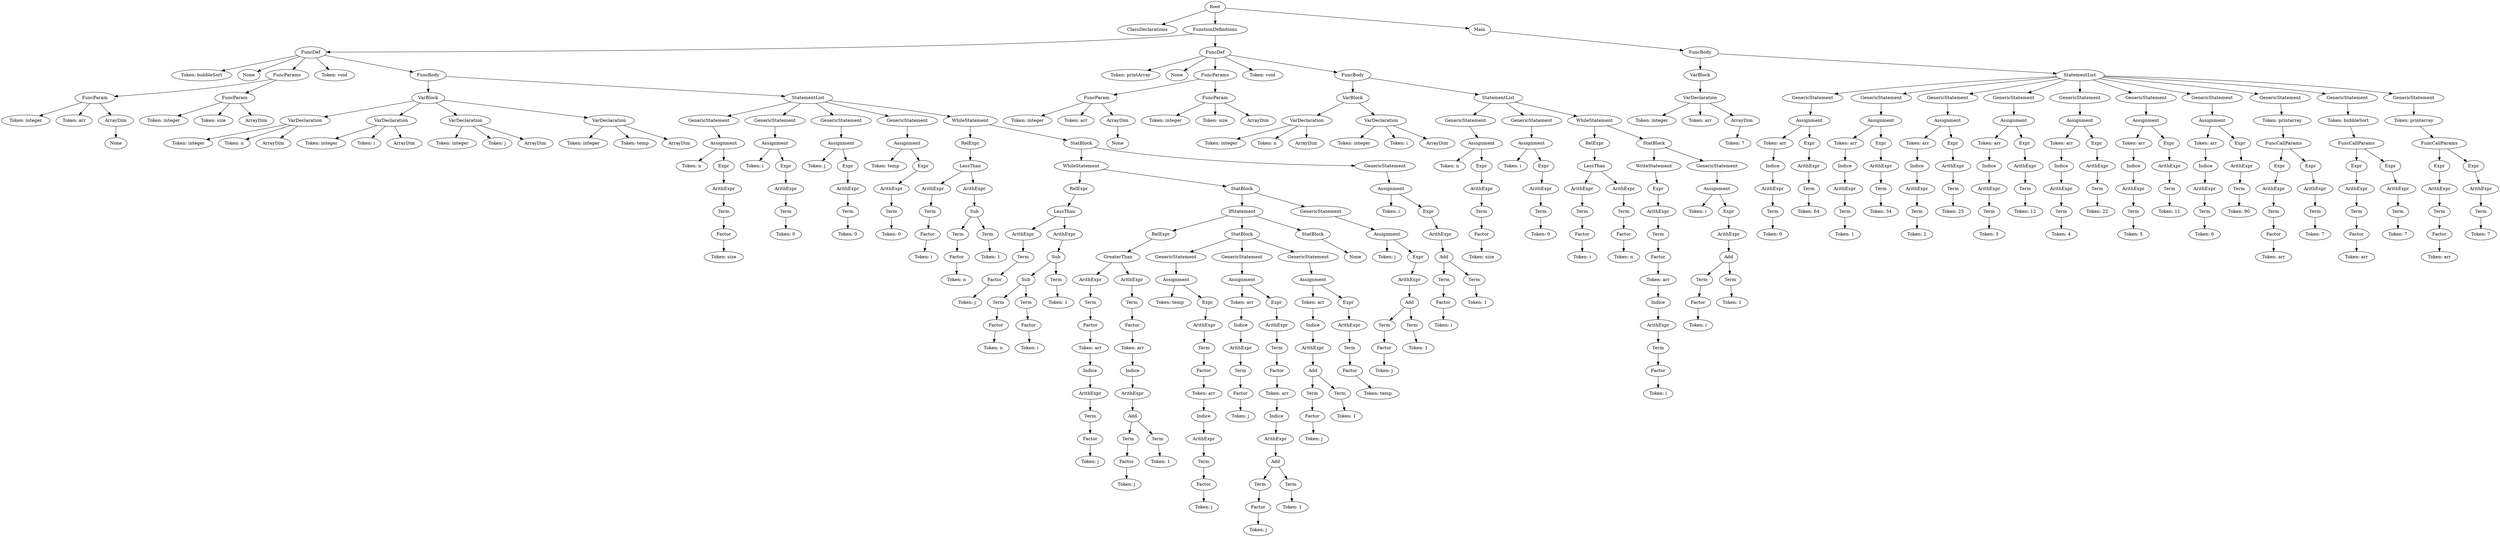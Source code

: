 digraph AST {
"Root_0" [label="Root"];"Root_0" -> "ClassDeclarations_0";
"Root_0" -> "FunctionDefinitions_0";
"Root_0" -> "Main_0";
"ClassDeclarations_0" [label="ClassDeclarations"];"FunctionDefinitions_0" [label="FunctionDefinitions"];"FunctionDefinitions_0" -> "FuncDef_0";
"FunctionDefinitions_0" -> "FuncDef_1";
"Main_0" [label="Main"];"Main_0" -> "FuncBody_0";
"FuncDef_0" [label="FuncDef"];"FuncDef_0" -> "Token: bubbleSort_0";
"FuncDef_0" -> "None_0";
"FuncDef_0" -> "FuncParams_0";
"FuncDef_0" -> "Token: void_0";
"FuncDef_0" -> "FuncBody_1";
"FuncDef_1" [label="FuncDef"];"FuncDef_1" -> "Token: printArray_0";
"FuncDef_1" -> "None_1";
"FuncDef_1" -> "FuncParams_1";
"FuncDef_1" -> "Token: void_1";
"FuncDef_1" -> "FuncBody_2";
"FuncBody_0" [label="FuncBody"];"FuncBody_0" -> "VarBlock_0";
"FuncBody_0" -> "StatementList_0";
"Token: bubbleSort_0" [label="Token: bubbleSort"];"None_0" [label="None"];"FuncParams_0" [label="FuncParams"];"FuncParams_0" -> "FuncParam_0";
"FuncParams_0" -> "FuncParam_1";
"Token: void_0" [label="Token: void"];"FuncBody_1" [label="FuncBody"];"FuncBody_1" -> "VarBlock_1";
"FuncBody_1" -> "StatementList_1";
"Token: printArray_0" [label="Token: printArray"];"None_1" [label="None"];"FuncParams_1" [label="FuncParams"];"FuncParams_1" -> "FuncParam_2";
"FuncParams_1" -> "FuncParam_3";
"Token: void_1" [label="Token: void"];"FuncBody_2" [label="FuncBody"];"FuncBody_2" -> "VarBlock_2";
"FuncBody_2" -> "StatementList_2";
"VarBlock_0" [label="VarBlock"];"VarBlock_0" -> "VarDeclaration_0";
"StatementList_0" [label="StatementList"];"StatementList_0" -> "GenericStatement_0";
"StatementList_0" -> "GenericStatement_1";
"StatementList_0" -> "GenericStatement_2";
"StatementList_0" -> "GenericStatement_3";
"StatementList_0" -> "GenericStatement_4";
"StatementList_0" -> "GenericStatement_5";
"StatementList_0" -> "GenericStatement_6";
"StatementList_0" -> "GenericStatement_7";
"StatementList_0" -> "GenericStatement_8";
"StatementList_0" -> "GenericStatement_9";
"FuncParam_0" [label="FuncParam"];"FuncParam_0" -> "Token: integer_0";
"FuncParam_0" -> "Token: arr_0";
"FuncParam_0" -> "ArrayDim_0";
"FuncParam_1" [label="FuncParam"];"FuncParam_1" -> "Token: integer_1";
"FuncParam_1" -> "Token: size_0";
"FuncParam_1" -> "ArrayDim_1";
"VarBlock_1" [label="VarBlock"];"VarBlock_1" -> "VarDeclaration_1";
"VarBlock_1" -> "VarDeclaration_2";
"VarBlock_1" -> "VarDeclaration_3";
"VarBlock_1" -> "VarDeclaration_4";
"StatementList_1" [label="StatementList"];"StatementList_1" -> "GenericStatement_10";
"StatementList_1" -> "GenericStatement_11";
"StatementList_1" -> "GenericStatement_12";
"StatementList_1" -> "GenericStatement_13";
"StatementList_1" -> "WhileStatement_0";
"FuncParam_2" [label="FuncParam"];"FuncParam_2" -> "Token: integer_2";
"FuncParam_2" -> "Token: arr_1";
"FuncParam_2" -> "ArrayDim_2";
"FuncParam_3" [label="FuncParam"];"FuncParam_3" -> "Token: integer_3";
"FuncParam_3" -> "Token: size_1";
"FuncParam_3" -> "ArrayDim_3";
"VarBlock_2" [label="VarBlock"];"VarBlock_2" -> "VarDeclaration_5";
"VarBlock_2" -> "VarDeclaration_6";
"StatementList_2" [label="StatementList"];"StatementList_2" -> "GenericStatement_14";
"StatementList_2" -> "GenericStatement_15";
"StatementList_2" -> "WhileStatement_1";
"VarDeclaration_0" [label="VarDeclaration"];"VarDeclaration_0" -> "Token: integer_4";
"VarDeclaration_0" -> "Token: arr_2";
"VarDeclaration_0" -> "ArrayDim_4";
"GenericStatement_0" [label="GenericStatement"];"GenericStatement_0" -> "Assignment_0";
"GenericStatement_1" [label="GenericStatement"];"GenericStatement_1" -> "Assignment_1";
"GenericStatement_2" [label="GenericStatement"];"GenericStatement_2" -> "Assignment_2";
"GenericStatement_3" [label="GenericStatement"];"GenericStatement_3" -> "Assignment_3";
"GenericStatement_4" [label="GenericStatement"];"GenericStatement_4" -> "Assignment_4";
"GenericStatement_5" [label="GenericStatement"];"GenericStatement_5" -> "Assignment_5";
"GenericStatement_6" [label="GenericStatement"];"GenericStatement_6" -> "Assignment_6";
"GenericStatement_7" [label="GenericStatement"];"GenericStatement_7" -> "Token: printarray_0";
"GenericStatement_8" [label="GenericStatement"];"GenericStatement_8" -> "Token: bubbleSort_1";
"GenericStatement_9" [label="GenericStatement"];"GenericStatement_9" -> "Token: printarray_1";
"Token: integer_0" [label="Token: integer"];"Token: arr_0" [label="Token: arr"];"ArrayDim_0" [label="ArrayDim"];"ArrayDim_0" -> "None_2";
"Token: integer_1" [label="Token: integer"];"Token: size_0" [label="Token: size"];"ArrayDim_1" [label="ArrayDim"];"VarDeclaration_1" [label="VarDeclaration"];"VarDeclaration_1" -> "Token: integer_5";
"VarDeclaration_1" -> "Token: n_0";
"VarDeclaration_1" -> "ArrayDim_5";
"VarDeclaration_2" [label="VarDeclaration"];"VarDeclaration_2" -> "Token: integer_6";
"VarDeclaration_2" -> "Token: i_0";
"VarDeclaration_2" -> "ArrayDim_6";
"VarDeclaration_3" [label="VarDeclaration"];"VarDeclaration_3" -> "Token: integer_7";
"VarDeclaration_3" -> "Token: j_0";
"VarDeclaration_3" -> "ArrayDim_7";
"VarDeclaration_4" [label="VarDeclaration"];"VarDeclaration_4" -> "Token: integer_8";
"VarDeclaration_4" -> "Token: temp_0";
"VarDeclaration_4" -> "ArrayDim_8";
"GenericStatement_10" [label="GenericStatement"];"GenericStatement_10" -> "Assignment_7";
"GenericStatement_11" [label="GenericStatement"];"GenericStatement_11" -> "Assignment_8";
"GenericStatement_12" [label="GenericStatement"];"GenericStatement_12" -> "Assignment_9";
"GenericStatement_13" [label="GenericStatement"];"GenericStatement_13" -> "Assignment_10";
"WhileStatement_0" [label="WhileStatement"];"WhileStatement_0" -> "RelExpr_0";
"WhileStatement_0" -> "StatBlock_0";
"Token: integer_2" [label="Token: integer"];"Token: arr_1" [label="Token: arr"];"ArrayDim_2" [label="ArrayDim"];"ArrayDim_2" -> "None_3";
"Token: integer_3" [label="Token: integer"];"Token: size_1" [label="Token: size"];"ArrayDim_3" [label="ArrayDim"];"VarDeclaration_5" [label="VarDeclaration"];"VarDeclaration_5" -> "Token: integer_9";
"VarDeclaration_5" -> "Token: n_1";
"VarDeclaration_5" -> "ArrayDim_9";
"VarDeclaration_6" [label="VarDeclaration"];"VarDeclaration_6" -> "Token: integer_10";
"VarDeclaration_6" -> "Token: i_1";
"VarDeclaration_6" -> "ArrayDim_10";
"GenericStatement_14" [label="GenericStatement"];"GenericStatement_14" -> "Assignment_11";
"GenericStatement_15" [label="GenericStatement"];"GenericStatement_15" -> "Assignment_12";
"WhileStatement_1" [label="WhileStatement"];"WhileStatement_1" -> "RelExpr_1";
"WhileStatement_1" -> "StatBlock_1";
"Token: integer_4" [label="Token: integer"];"Token: arr_2" [label="Token: arr"];"ArrayDim_4" [label="ArrayDim"];"ArrayDim_4" -> "Token: 7_0";
"Assignment_0" [label="Assignment"];"Assignment_0" -> "Token: arr_3";
"Assignment_0" -> "Expr_0";
"Assignment_1" [label="Assignment"];"Assignment_1" -> "Token: arr_4";
"Assignment_1" -> "Expr_1";
"Assignment_2" [label="Assignment"];"Assignment_2" -> "Token: arr_5";
"Assignment_2" -> "Expr_2";
"Assignment_3" [label="Assignment"];"Assignment_3" -> "Token: arr_6";
"Assignment_3" -> "Expr_3";
"Assignment_4" [label="Assignment"];"Assignment_4" -> "Token: arr_7";
"Assignment_4" -> "Expr_4";
"Assignment_5" [label="Assignment"];"Assignment_5" -> "Token: arr_8";
"Assignment_5" -> "Expr_5";
"Assignment_6" [label="Assignment"];"Assignment_6" -> "Token: arr_9";
"Assignment_6" -> "Expr_6";
"Token: printarray_0" [label="Token: printarray"];"Token: printarray_0" -> "FuncCallParams_0";
"Token: bubbleSort_1" [label="Token: bubbleSort"];"Token: bubbleSort_1" -> "FuncCallParams_1";
"Token: printarray_1" [label="Token: printarray"];"Token: printarray_1" -> "FuncCallParams_2";
"None_2" [label="None"];"Token: integer_5" [label="Token: integer"];"Token: n_0" [label="Token: n"];"ArrayDim_5" [label="ArrayDim"];"Token: integer_6" [label="Token: integer"];"Token: i_0" [label="Token: i"];"ArrayDim_6" [label="ArrayDim"];"Token: integer_7" [label="Token: integer"];"Token: j_0" [label="Token: j"];"ArrayDim_7" [label="ArrayDim"];"Token: integer_8" [label="Token: integer"];"Token: temp_0" [label="Token: temp"];"ArrayDim_8" [label="ArrayDim"];"Assignment_7" [label="Assignment"];"Assignment_7" -> "Token: n_2";
"Assignment_7" -> "Expr_7";
"Assignment_8" [label="Assignment"];"Assignment_8" -> "Token: i_2";
"Assignment_8" -> "Expr_8";
"Assignment_9" [label="Assignment"];"Assignment_9" -> "Token: j_1";
"Assignment_9" -> "Expr_9";
"Assignment_10" [label="Assignment"];"Assignment_10" -> "Token: temp_1";
"Assignment_10" -> "Expr_10";
"RelExpr_0" [label="RelExpr"];"RelExpr_0" -> "LessThan_0";
"StatBlock_0" [label="StatBlock"];"StatBlock_0" -> "WhileStatement_2";
"StatBlock_0" -> "GenericStatement_16";
"None_3" [label="None"];"Token: integer_9" [label="Token: integer"];"Token: n_1" [label="Token: n"];"ArrayDim_9" [label="ArrayDim"];"Token: integer_10" [label="Token: integer"];"Token: i_1" [label="Token: i"];"ArrayDim_10" [label="ArrayDim"];"Assignment_11" [label="Assignment"];"Assignment_11" -> "Token: n_3";
"Assignment_11" -> "Expr_11";
"Assignment_12" [label="Assignment"];"Assignment_12" -> "Token: i_3";
"Assignment_12" -> "Expr_12";
"RelExpr_1" [label="RelExpr"];"RelExpr_1" -> "LessThan_1";
"StatBlock_1" [label="StatBlock"];"StatBlock_1" -> "WriteStatement_0";
"StatBlock_1" -> "GenericStatement_17";
"Token: 7_0" [label="Token: 7"];"Token: arr_3" [label="Token: arr"];"Token: arr_3" -> "Indice_0";
"Expr_0" [label="Expr"];"Expr_0" -> "ArithExpr_0";
"Token: arr_4" [label="Token: arr"];"Token: arr_4" -> "Indice_1";
"Expr_1" [label="Expr"];"Expr_1" -> "ArithExpr_1";
"Token: arr_5" [label="Token: arr"];"Token: arr_5" -> "Indice_2";
"Expr_2" [label="Expr"];"Expr_2" -> "ArithExpr_2";
"Token: arr_6" [label="Token: arr"];"Token: arr_6" -> "Indice_3";
"Expr_3" [label="Expr"];"Expr_3" -> "ArithExpr_3";
"Token: arr_7" [label="Token: arr"];"Token: arr_7" -> "Indice_4";
"Expr_4" [label="Expr"];"Expr_4" -> "ArithExpr_4";
"Token: arr_8" [label="Token: arr"];"Token: arr_8" -> "Indice_5";
"Expr_5" [label="Expr"];"Expr_5" -> "ArithExpr_5";
"Token: arr_9" [label="Token: arr"];"Token: arr_9" -> "Indice_6";
"Expr_6" [label="Expr"];"Expr_6" -> "ArithExpr_6";
"FuncCallParams_0" [label="FuncCallParams"];"FuncCallParams_0" -> "Expr_13";
"FuncCallParams_0" -> "Expr_14";
"FuncCallParams_1" [label="FuncCallParams"];"FuncCallParams_1" -> "Expr_15";
"FuncCallParams_1" -> "Expr_16";
"FuncCallParams_2" [label="FuncCallParams"];"FuncCallParams_2" -> "Expr_17";
"FuncCallParams_2" -> "Expr_18";
"Token: n_2" [label="Token: n"];"Expr_7" [label="Expr"];"Expr_7" -> "ArithExpr_7";
"Token: i_2" [label="Token: i"];"Expr_8" [label="Expr"];"Expr_8" -> "ArithExpr_8";
"Token: j_1" [label="Token: j"];"Expr_9" [label="Expr"];"Expr_9" -> "ArithExpr_9";
"Token: temp_1" [label="Token: temp"];"Expr_10" [label="Expr"];"Expr_10" -> "ArithExpr_10";
"LessThan_0" [label="LessThan"];"LessThan_0" -> "ArithExpr_11";
"LessThan_0" -> "ArithExpr_12";
"WhileStatement_2" [label="WhileStatement"];"WhileStatement_2" -> "RelExpr_2";
"WhileStatement_2" -> "StatBlock_2";
"GenericStatement_16" [label="GenericStatement"];"GenericStatement_16" -> "Assignment_13";
"Token: n_3" [label="Token: n"];"Expr_11" [label="Expr"];"Expr_11" -> "ArithExpr_13";
"Token: i_3" [label="Token: i"];"Expr_12" [label="Expr"];"Expr_12" -> "ArithExpr_14";
"LessThan_1" [label="LessThan"];"LessThan_1" -> "ArithExpr_15";
"LessThan_1" -> "ArithExpr_16";
"WriteStatement_0" [label="WriteStatement"];"WriteStatement_0" -> "Expr_19";
"GenericStatement_17" [label="GenericStatement"];"GenericStatement_17" -> "Assignment_14";
"Indice_0" [label="Indice"];"Indice_0" -> "ArithExpr_17";
"ArithExpr_0" [label="ArithExpr"];"ArithExpr_0" -> "Term_0";
"Indice_1" [label="Indice"];"Indice_1" -> "ArithExpr_18";
"ArithExpr_1" [label="ArithExpr"];"ArithExpr_1" -> "Term_1";
"Indice_2" [label="Indice"];"Indice_2" -> "ArithExpr_19";
"ArithExpr_2" [label="ArithExpr"];"ArithExpr_2" -> "Term_2";
"Indice_3" [label="Indice"];"Indice_3" -> "ArithExpr_20";
"ArithExpr_3" [label="ArithExpr"];"ArithExpr_3" -> "Term_3";
"Indice_4" [label="Indice"];"Indice_4" -> "ArithExpr_21";
"ArithExpr_4" [label="ArithExpr"];"ArithExpr_4" -> "Term_4";
"Indice_5" [label="Indice"];"Indice_5" -> "ArithExpr_22";
"ArithExpr_5" [label="ArithExpr"];"ArithExpr_5" -> "Term_5";
"Indice_6" [label="Indice"];"Indice_6" -> "ArithExpr_23";
"ArithExpr_6" [label="ArithExpr"];"ArithExpr_6" -> "Term_6";
"Expr_13" [label="Expr"];"Expr_13" -> "ArithExpr_24";
"Expr_14" [label="Expr"];"Expr_14" -> "ArithExpr_25";
"Expr_15" [label="Expr"];"Expr_15" -> "ArithExpr_26";
"Expr_16" [label="Expr"];"Expr_16" -> "ArithExpr_27";
"Expr_17" [label="Expr"];"Expr_17" -> "ArithExpr_28";
"Expr_18" [label="Expr"];"Expr_18" -> "ArithExpr_29";
"ArithExpr_7" [label="ArithExpr"];"ArithExpr_7" -> "Term_7";
"ArithExpr_8" [label="ArithExpr"];"ArithExpr_8" -> "Term_8";
"ArithExpr_9" [label="ArithExpr"];"ArithExpr_9" -> "Term_9";
"ArithExpr_10" [label="ArithExpr"];"ArithExpr_10" -> "Term_10";
"ArithExpr_11" [label="ArithExpr"];"ArithExpr_11" -> "Term_11";
"ArithExpr_12" [label="ArithExpr"];"ArithExpr_12" -> "Sub_0";
"RelExpr_2" [label="RelExpr"];"RelExpr_2" -> "LessThan_2";
"StatBlock_2" [label="StatBlock"];"StatBlock_2" -> "IfStatement_0";
"StatBlock_2" -> "GenericStatement_18";
"Assignment_13" [label="Assignment"];"Assignment_13" -> "Token: i_4";
"Assignment_13" -> "Expr_20";
"ArithExpr_13" [label="ArithExpr"];"ArithExpr_13" -> "Term_12";
"ArithExpr_14" [label="ArithExpr"];"ArithExpr_14" -> "Term_13";
"ArithExpr_15" [label="ArithExpr"];"ArithExpr_15" -> "Term_14";
"ArithExpr_16" [label="ArithExpr"];"ArithExpr_16" -> "Term_15";
"Expr_19" [label="Expr"];"Expr_19" -> "ArithExpr_30";
"Assignment_14" [label="Assignment"];"Assignment_14" -> "Token: i_5";
"Assignment_14" -> "Expr_21";
"ArithExpr_17" [label="ArithExpr"];"ArithExpr_17" -> "Term_16";
"Term_0" [label="Term"];"Term_0" -> "Token: 64_0";
"ArithExpr_18" [label="ArithExpr"];"ArithExpr_18" -> "Term_17";
"Term_1" [label="Term"];"Term_1" -> "Token: 34_0";
"ArithExpr_19" [label="ArithExpr"];"ArithExpr_19" -> "Term_18";
"Term_2" [label="Term"];"Term_2" -> "Token: 25_0";
"ArithExpr_20" [label="ArithExpr"];"ArithExpr_20" -> "Term_19";
"Term_3" [label="Term"];"Term_3" -> "Token: 12_0";
"ArithExpr_21" [label="ArithExpr"];"ArithExpr_21" -> "Term_20";
"Term_4" [label="Term"];"Term_4" -> "Token: 22_0";
"ArithExpr_22" [label="ArithExpr"];"ArithExpr_22" -> "Term_21";
"Term_5" [label="Term"];"Term_5" -> "Token: 11_0";
"ArithExpr_23" [label="ArithExpr"];"ArithExpr_23" -> "Term_22";
"Term_6" [label="Term"];"Term_6" -> "Token: 90_0";
"ArithExpr_24" [label="ArithExpr"];"ArithExpr_24" -> "Term_23";
"ArithExpr_25" [label="ArithExpr"];"ArithExpr_25" -> "Term_24";
"ArithExpr_26" [label="ArithExpr"];"ArithExpr_26" -> "Term_25";
"ArithExpr_27" [label="ArithExpr"];"ArithExpr_27" -> "Term_26";
"ArithExpr_28" [label="ArithExpr"];"ArithExpr_28" -> "Term_27";
"ArithExpr_29" [label="ArithExpr"];"ArithExpr_29" -> "Term_28";
"Term_7" [label="Term"];"Term_7" -> "Factor_0";
"Term_8" [label="Term"];"Term_8" -> "Token: 0_0";
"Term_9" [label="Term"];"Term_9" -> "Token: 0_1";
"Term_10" [label="Term"];"Term_10" -> "Token: 0_2";
"Term_11" [label="Term"];"Term_11" -> "Factor_1";
"Sub_0" [label="Sub"];"Sub_0" -> "Term_29";
"Sub_0" -> "Term_30";
"LessThan_2" [label="LessThan"];"LessThan_2" -> "ArithExpr_31";
"LessThan_2" -> "ArithExpr_32";
"IfStatement_0" [label="IfStatement"];"IfStatement_0" -> "RelExpr_3";
"IfStatement_0" -> "StatBlock_3";
"IfStatement_0" -> "StatBlock_4";
"GenericStatement_18" [label="GenericStatement"];"GenericStatement_18" -> "Assignment_15";
"Token: i_4" [label="Token: i"];"Expr_20" [label="Expr"];"Expr_20" -> "ArithExpr_33";
"Term_12" [label="Term"];"Term_12" -> "Factor_2";
"Term_13" [label="Term"];"Term_13" -> "Token: 0_3";
"Term_14" [label="Term"];"Term_14" -> "Factor_3";
"Term_15" [label="Term"];"Term_15" -> "Factor_4";
"ArithExpr_30" [label="ArithExpr"];"ArithExpr_30" -> "Term_31";
"Token: i_5" [label="Token: i"];"Expr_21" [label="Expr"];"Expr_21" -> "ArithExpr_34";
"Term_16" [label="Term"];"Term_16" -> "Token: 0_4";
"Token: 64_0" [label="Token: 64"];"Term_17" [label="Term"];"Term_17" -> "Token: 1_0";
"Token: 34_0" [label="Token: 34"];"Term_18" [label="Term"];"Term_18" -> "Token: 2_0";
"Token: 25_0" [label="Token: 25"];"Term_19" [label="Term"];"Term_19" -> "Token: 3_0";
"Token: 12_0" [label="Token: 12"];"Term_20" [label="Term"];"Term_20" -> "Token: 4_0";
"Token: 22_0" [label="Token: 22"];"Term_21" [label="Term"];"Term_21" -> "Token: 5_0";
"Token: 11_0" [label="Token: 11"];"Term_22" [label="Term"];"Term_22" -> "Token: 6_0";
"Token: 90_0" [label="Token: 90"];"Term_23" [label="Term"];"Term_23" -> "Factor_5";
"Term_24" [label="Term"];"Term_24" -> "Token: 7_1";
"Term_25" [label="Term"];"Term_25" -> "Factor_6";
"Term_26" [label="Term"];"Term_26" -> "Token: 7_2";
"Term_27" [label="Term"];"Term_27" -> "Factor_7";
"Term_28" [label="Term"];"Term_28" -> "Token: 7_3";
"Factor_0" [label="Factor"];"Factor_0" -> "Token: size_2";
"Token: 0_0" [label="Token: 0"];"Token: 0_1" [label="Token: 0"];"Token: 0_2" [label="Token: 0"];"Factor_1" [label="Factor"];"Factor_1" -> "Token: i_6";
"Term_29" [label="Term"];"Term_29" -> "Factor_8";
"Term_30" [label="Term"];"Term_30" -> "Token: 1_1";
"ArithExpr_31" [label="ArithExpr"];"ArithExpr_31" -> "Term_32";
"ArithExpr_32" [label="ArithExpr"];"ArithExpr_32" -> "Sub_1";
"RelExpr_3" [label="RelExpr"];"RelExpr_3" -> "GreaterThan_0";
"StatBlock_3" [label="StatBlock"];"StatBlock_3" -> "GenericStatement_19";
"StatBlock_3" -> "GenericStatement_20";
"StatBlock_3" -> "GenericStatement_21";
"StatBlock_4" [label="StatBlock"];"StatBlock_4" -> "None_4";
"Assignment_15" [label="Assignment"];"Assignment_15" -> "Token: j_2";
"Assignment_15" -> "Expr_22";
"ArithExpr_33" [label="ArithExpr"];"ArithExpr_33" -> "Add_0";
"Factor_2" [label="Factor"];"Factor_2" -> "Token: size_3";
"Token: 0_3" [label="Token: 0"];"Factor_3" [label="Factor"];"Factor_3" -> "Token: i_7";
"Factor_4" [label="Factor"];"Factor_4" -> "Token: n_4";
"Term_31" [label="Term"];"Term_31" -> "Factor_9";
"ArithExpr_34" [label="ArithExpr"];"ArithExpr_34" -> "Add_1";
"Token: 0_4" [label="Token: 0"];"Token: 1_0" [label="Token: 1"];"Token: 2_0" [label="Token: 2"];"Token: 3_0" [label="Token: 3"];"Token: 4_0" [label="Token: 4"];"Token: 5_0" [label="Token: 5"];"Token: 6_0" [label="Token: 6"];"Factor_5" [label="Factor"];"Factor_5" -> "Token: arr_10";
"Token: 7_1" [label="Token: 7"];"Factor_6" [label="Factor"];"Factor_6" -> "Token: arr_11";
"Token: 7_2" [label="Token: 7"];"Factor_7" [label="Factor"];"Factor_7" -> "Token: arr_12";
"Token: 7_3" [label="Token: 7"];"Token: size_2" [label="Token: size"];"Token: i_6" [label="Token: i"];"Factor_8" [label="Factor"];"Factor_8" -> "Token: n_5";
"Token: 1_1" [label="Token: 1"];"Term_32" [label="Term"];"Term_32" -> "Factor_10";
"Sub_1" [label="Sub"];"Sub_1" -> "Sub_2";
"Sub_1" -> "Term_33";
"GreaterThan_0" [label="GreaterThan"];"GreaterThan_0" -> "ArithExpr_35";
"GreaterThan_0" -> "ArithExpr_36";
"GenericStatement_19" [label="GenericStatement"];"GenericStatement_19" -> "Assignment_16";
"GenericStatement_20" [label="GenericStatement"];"GenericStatement_20" -> "Assignment_17";
"GenericStatement_21" [label="GenericStatement"];"GenericStatement_21" -> "Assignment_18";
"None_4" [label="None"];"Token: j_2" [label="Token: j"];"Expr_22" [label="Expr"];"Expr_22" -> "ArithExpr_37";
"Add_0" [label="Add"];"Add_0" -> "Term_34";
"Add_0" -> "Term_35";
"Token: size_3" [label="Token: size"];"Token: i_7" [label="Token: i"];"Token: n_4" [label="Token: n"];"Factor_9" [label="Factor"];"Factor_9" -> "Token: arr_13";
"Add_1" [label="Add"];"Add_1" -> "Term_36";
"Add_1" -> "Term_37";
"Token: arr_10" [label="Token: arr"];"Token: arr_11" [label="Token: arr"];"Token: arr_12" [label="Token: arr"];"Token: n_5" [label="Token: n"];"Factor_10" [label="Factor"];"Factor_10" -> "Token: j_3";
"Sub_2" [label="Sub"];"Sub_2" -> "Term_38";
"Sub_2" -> "Term_39";
"Term_33" [label="Term"];"Term_33" -> "Token: 1_2";
"ArithExpr_35" [label="ArithExpr"];"ArithExpr_35" -> "Term_40";
"ArithExpr_36" [label="ArithExpr"];"ArithExpr_36" -> "Term_41";
"Assignment_16" [label="Assignment"];"Assignment_16" -> "Token: temp_2";
"Assignment_16" -> "Expr_23";
"Assignment_17" [label="Assignment"];"Assignment_17" -> "Token: arr_14";
"Assignment_17" -> "Expr_24";
"Assignment_18" [label="Assignment"];"Assignment_18" -> "Token: arr_15";
"Assignment_18" -> "Expr_25";
"ArithExpr_37" [label="ArithExpr"];"ArithExpr_37" -> "Add_2";
"Term_34" [label="Term"];"Term_34" -> "Factor_11";
"Term_35" [label="Term"];"Term_35" -> "Token: 1_3";
"Token: arr_13" [label="Token: arr"];"Token: arr_13" -> "Indice_7";
"Term_36" [label="Term"];"Term_36" -> "Factor_12";
"Term_37" [label="Term"];"Term_37" -> "Token: 1_4";
"Token: j_3" [label="Token: j"];"Term_38" [label="Term"];"Term_38" -> "Factor_13";
"Term_39" [label="Term"];"Term_39" -> "Factor_14";
"Token: 1_2" [label="Token: 1"];"Term_40" [label="Term"];"Term_40" -> "Factor_15";
"Term_41" [label="Term"];"Term_41" -> "Factor_16";
"Token: temp_2" [label="Token: temp"];"Expr_23" [label="Expr"];"Expr_23" -> "ArithExpr_38";
"Token: arr_14" [label="Token: arr"];"Token: arr_14" -> "Indice_8";
"Expr_24" [label="Expr"];"Expr_24" -> "ArithExpr_39";
"Token: arr_15" [label="Token: arr"];"Token: arr_15" -> "Indice_9";
"Expr_25" [label="Expr"];"Expr_25" -> "ArithExpr_40";
"Add_2" [label="Add"];"Add_2" -> "Term_42";
"Add_2" -> "Term_43";
"Factor_11" [label="Factor"];"Factor_11" -> "Token: i_8";
"Token: 1_3" [label="Token: 1"];"Indice_7" [label="Indice"];"Indice_7" -> "ArithExpr_41";
"Factor_12" [label="Factor"];"Factor_12" -> "Token: i_9";
"Token: 1_4" [label="Token: 1"];"Factor_13" [label="Factor"];"Factor_13" -> "Token: n_6";
"Factor_14" [label="Factor"];"Factor_14" -> "Token: i_10";
"Factor_15" [label="Factor"];"Factor_15" -> "Token: arr_16";
"Factor_16" [label="Factor"];"Factor_16" -> "Token: arr_17";
"ArithExpr_38" [label="ArithExpr"];"ArithExpr_38" -> "Term_44";
"Indice_8" [label="Indice"];"Indice_8" -> "ArithExpr_42";
"ArithExpr_39" [label="ArithExpr"];"ArithExpr_39" -> "Term_45";
"Indice_9" [label="Indice"];"Indice_9" -> "ArithExpr_43";
"ArithExpr_40" [label="ArithExpr"];"ArithExpr_40" -> "Term_46";
"Term_42" [label="Term"];"Term_42" -> "Factor_17";
"Term_43" [label="Term"];"Term_43" -> "Token: 1_5";
"Token: i_8" [label="Token: i"];"ArithExpr_41" [label="ArithExpr"];"ArithExpr_41" -> "Term_47";
"Token: i_9" [label="Token: i"];"Token: n_6" [label="Token: n"];"Token: i_10" [label="Token: i"];"Token: arr_16" [label="Token: arr"];"Token: arr_16" -> "Indice_10";
"Token: arr_17" [label="Token: arr"];"Token: arr_17" -> "Indice_11";
"Term_44" [label="Term"];"Term_44" -> "Factor_18";
"ArithExpr_42" [label="ArithExpr"];"ArithExpr_42" -> "Term_48";
"Term_45" [label="Term"];"Term_45" -> "Factor_19";
"ArithExpr_43" [label="ArithExpr"];"ArithExpr_43" -> "Add_3";
"Term_46" [label="Term"];"Term_46" -> "Factor_20";
"Factor_17" [label="Factor"];"Factor_17" -> "Token: j_4";
"Token: 1_5" [label="Token: 1"];"Term_47" [label="Term"];"Term_47" -> "Factor_21";
"Indice_10" [label="Indice"];"Indice_10" -> "ArithExpr_44";
"Indice_11" [label="Indice"];"Indice_11" -> "ArithExpr_45";
"Factor_18" [label="Factor"];"Factor_18" -> "Token: arr_18";
"Term_48" [label="Term"];"Term_48" -> "Factor_22";
"Factor_19" [label="Factor"];"Factor_19" -> "Token: arr_19";
"Add_3" [label="Add"];"Add_3" -> "Term_49";
"Add_3" -> "Term_50";
"Factor_20" [label="Factor"];"Factor_20" -> "Token: temp_3";
"Token: j_4" [label="Token: j"];"Factor_21" [label="Factor"];"Factor_21" -> "Token: i_11";
"ArithExpr_44" [label="ArithExpr"];"ArithExpr_44" -> "Term_51";
"ArithExpr_45" [label="ArithExpr"];"ArithExpr_45" -> "Add_4";
"Token: arr_18" [label="Token: arr"];"Token: arr_18" -> "Indice_12";
"Factor_22" [label="Factor"];"Factor_22" -> "Token: j_5";
"Token: arr_19" [label="Token: arr"];"Token: arr_19" -> "Indice_13";
"Term_49" [label="Term"];"Term_49" -> "Factor_23";
"Term_50" [label="Term"];"Term_50" -> "Token: 1_6";
"Token: temp_3" [label="Token: temp"];"Token: i_11" [label="Token: i"];"Term_51" [label="Term"];"Term_51" -> "Factor_24";
"Add_4" [label="Add"];"Add_4" -> "Term_52";
"Add_4" -> "Term_53";
"Indice_12" [label="Indice"];"Indice_12" -> "ArithExpr_46";
"Token: j_5" [label="Token: j"];"Indice_13" [label="Indice"];"Indice_13" -> "ArithExpr_47";
"Factor_23" [label="Factor"];"Factor_23" -> "Token: j_6";
"Token: 1_6" [label="Token: 1"];"Factor_24" [label="Factor"];"Factor_24" -> "Token: j_7";
"Term_52" [label="Term"];"Term_52" -> "Factor_25";
"Term_53" [label="Term"];"Term_53" -> "Token: 1_7";
"ArithExpr_46" [label="ArithExpr"];"ArithExpr_46" -> "Term_54";
"ArithExpr_47" [label="ArithExpr"];"ArithExpr_47" -> "Add_5";
"Token: j_6" [label="Token: j"];"Token: j_7" [label="Token: j"];"Factor_25" [label="Factor"];"Factor_25" -> "Token: j_8";
"Token: 1_7" [label="Token: 1"];"Term_54" [label="Term"];"Term_54" -> "Factor_26";
"Add_5" [label="Add"];"Add_5" -> "Term_55";
"Add_5" -> "Term_56";
"Token: j_8" [label="Token: j"];"Factor_26" [label="Factor"];"Factor_26" -> "Token: j_9";
"Term_55" [label="Term"];"Term_55" -> "Factor_27";
"Term_56" [label="Term"];"Term_56" -> "Token: 1_8";
"Token: j_9" [label="Token: j"];"Factor_27" [label="Factor"];"Factor_27" -> "Token: j_10";
"Token: 1_8" [label="Token: 1"];"Token: j_10" [label="Token: j"];}